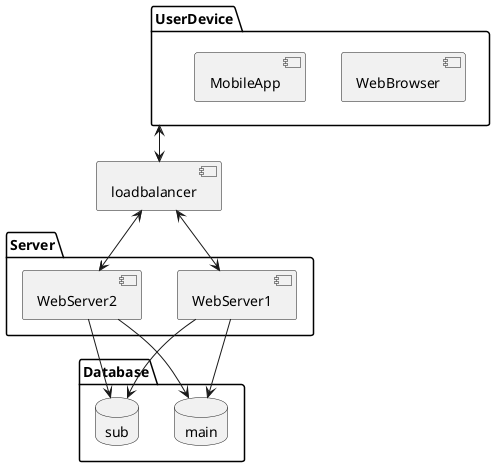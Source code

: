 @startuml
package UserDevice {
    component WebBrowser
    component MobileApp
}

component loadbalancer

package Server {
    component WebServer1
    component WebServer2
}
package Database {
    database main
    database sub
}

UserDevice <-down-> loadbalancer
loadbalancer <-down-> WebServer1
loadbalancer <-down-> WebServer2
WebServer1 -down-> main
WebServer1 -down-> sub
WebServer2 -down-> main
WebServer2 -down-> sub

@enduml